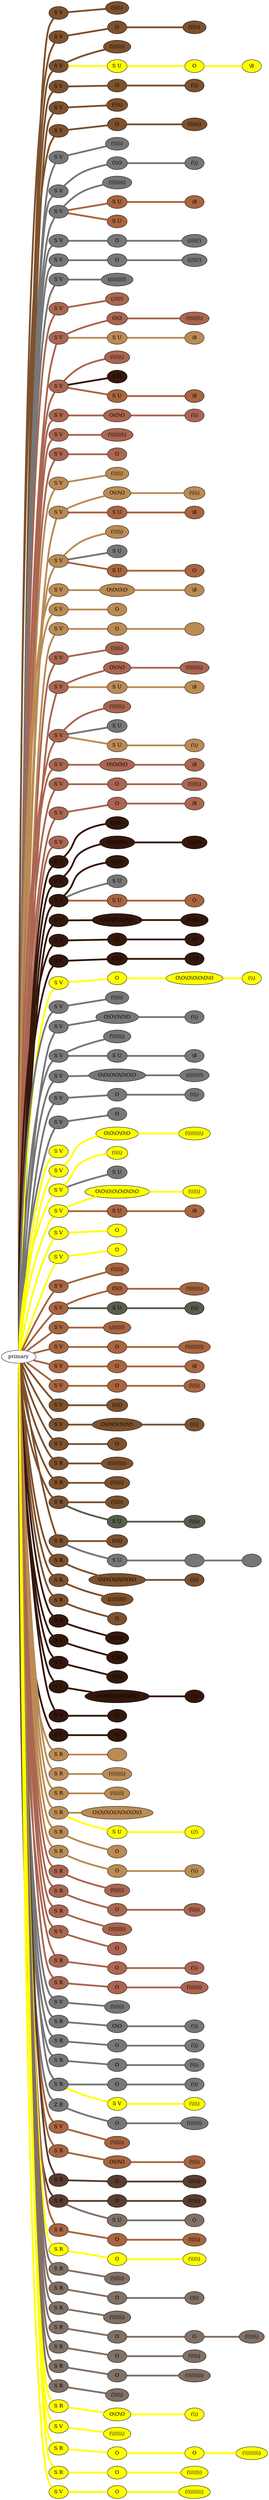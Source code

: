 graph {
 graph [rankdir=LR]
"primary" -- "1" [penwidth=5,color="#7D512D"]
"1" [label="S V", style=filled, fillcolor="#7D512D"]
"1" -- "1:0" [penwidth=5,color="#7D512D"]
"1:0" [label="(\\\\\\\\\\)", style=filled, fillcolor="#7D512D"]
"primary" -- "2" [penwidth=5,color="#7D512D"]
"2" [label="S V", style=filled, fillcolor="#7D512D"]
"2" -- "2:0" [penwidth=5,color="#7D512D"]
"2:0" [label="O", style=filled, fillcolor="#7D512D"]
"2:0" -- "2:1" [penwidth=5,color="#7D512D"]
"2:1" [label="(\\\\\\\\\\)", style=filled, fillcolor="#7D512D"]
"primary" -- "3" [penwidth=5,color="#7D512D"]
"3" [label="S V", style=filled, fillcolor="#7D512D"]
"3" -- "3:0" [penwidth=5,color="#7D512D"]
"3:0" [label="(\\\\\\\\\\\\\\)", style=filled, fillcolor="#7D512D"]
"3" -- "3s1" [penwidth=5,color=yellow]
"3s1" [label="S U", style=filled, fillcolor=yellow]
"3s1" -- "3s1:0" [penwidth=5,color=yellow]
"3s1:0" [label="O", style=filled, fillcolor=yellow]
"3s1:0" -- "3s1:1" [penwidth=5,color=yellow]
"3s1:1" [label="\\8", style=filled, fillcolor=yellow]
"primary" -- "4" [penwidth=5,color="#7D512D"]
"4" [label="S V", style=filled, fillcolor="#7D512D"]
"4" -- "4:0" [penwidth=5,color="#7D512D"]
"4:0" [label="O", style=filled, fillcolor="#7D512D"]
"4:0" -- "4:1" [penwidth=5,color="#7D512D"]
"4:1" [label="(\\\\)", style=filled, fillcolor="#7D512D"]
"primary" -- "5" [penwidth=5,color="#7D512D"]
"5" [label="S V", style=filled, fillcolor="#7D512D"]
"5" -- "5:0" [penwidth=5,color="#7D512D"]
"5:0" [label="(\\\\\\\\)", style=filled, fillcolor="#7D512D"]
"primary" -- "6" [penwidth=5,color="#7D512D"]
"6" [label="S V", style=filled, fillcolor="#7D512D"]
"6" -- "6:0" [penwidth=5,color="#7D512D"]
"6:0" [label="O", style=filled, fillcolor="#7D512D"]
"6:0" -- "6:1" [penwidth=5,color="#7D512D"]
"6:1" [label="(\\\\\\\\\\\\)", style=filled, fillcolor="#7D512D"]
"primary" -- "7" [penwidth=5,color="#777777"]
"7" [label="S V", style=filled, fillcolor="#777777"]
"7" -- "7:0" [penwidth=5,color="#777777"]
"7:0" [label="(\\\\\\\\\\)", style=filled, fillcolor="#777777"]
"primary" -- "8" [penwidth=5,color="#777777"]
"8" [label="S V", style=filled, fillcolor="#777777"]
"8" -- "8:0" [penwidth=5,color="#777777"]
"8:0" [label="O\\O", style=filled, fillcolor="#777777"]
"8:0" -- "8:1" [penwidth=5,color="#777777"]
"8:1" [label="(\\\\)", style=filled, fillcolor="#777777"]
"primary" -- "9" [penwidth=5,color="#777777"]
"9" [label="S V", style=filled, fillcolor="#777777"]
"9" -- "9:0" [penwidth=5,color="#777777"]
"9:0" [label="(\\\\\\\\\\\\\\\\)", style=filled, fillcolor="#777777"]
"9" -- "9s1" [penwidth=5,color="#A86540"]
"9s1" [label="S U", style=filled, fillcolor="#A86540"]
"9s1" -- "9s1:0" [penwidth=5,color="#A86540"]
"9s1:0" [label="\\8", style=filled, fillcolor="#A86540"]
"9" -- "9s2" [penwidth=5,color="#A86540"]
"9s2" [label="S U", style=filled, fillcolor="#A86540"]
"primary" -- "10" [penwidth=5,color="#777777"]
"10" [label="S V", style=filled, fillcolor="#777777"]
"10" -- "10:0" [penwidth=5,color="#777777"]
"10:0" [label="O", style=filled, fillcolor="#777777"]
"10:0" -- "10:1" [penwidth=5,color="#777777"]
"10:1" [label="(//////)", style=filled, fillcolor="#777777"]
"primary" -- "11" [penwidth=5,color="#777777"]
"11" [label="S V", style=filled, fillcolor="#777777"]
"11" -- "11:0" [penwidth=5,color="#777777"]
"11:0" [label="O", style=filled, fillcolor="#777777"]
"11:0" -- "11:1" [penwidth=5,color="#777777"]
"11:1" [label="(//////)", style=filled, fillcolor="#777777"]
"primary" -- "12" [penwidth=5,color="#777777"]
"12" [label="S V", style=filled, fillcolor="#777777"]
"12" -- "12:0" [penwidth=5,color="#777777"]
"12:0" [label="(/////////)", style=filled, fillcolor="#777777"]
"primary" -- "13" [penwidth=5,color="#AA6651"]
"13" [label="S V", style=filled, fillcolor="#AA6651"]
"13" -- "13:0" [penwidth=5,color="#AA6651"]
"13:0" [label="(/////)", style=filled, fillcolor="#AA6651"]
"primary" -- "14" [penwidth=5,color="#AA6651"]
"14" [label="S V", style=filled, fillcolor="#AA6651"]
"14" -- "14:0" [penwidth=5,color="#AA6651"]
"14:0" [label="O\\O", style=filled, fillcolor="#AA6651"]
"14:0" -- "14:1" [penwidth=5,color="#AA6651"]
"14:1" [label="(\\\\\\\\\\\\\\\\)", style=filled, fillcolor="#AA6651"]
"14" -- "14s1" [penwidth=5,color="#BB8B54"]
"14s1" [label="S U", style=filled, fillcolor="#BB8B54"]
"14s1" -- "14s1:0" [penwidth=5,color="#BB8B54"]
"14s1:0" [label="\\8", style=filled, fillcolor="#BB8B54"]
"primary" -- "15" [penwidth=5,color="#AA6651"]
"15" [label="S V", style=filled, fillcolor="#AA6651"]
"15" -- "15:0" [penwidth=5,color="#AA6651"]
"15:0" [label="(\\\\\\\\\\\\)", style=filled, fillcolor="#AA6651"]
"15" -- "15s1" [penwidth=5,color="#35170C"]
"15s1" [label="S U", style=filled, fillcolor="#35170C"]
"15" -- "15s2" [penwidth=5,color="#A86540"]
"15s2" [label="S U", style=filled, fillcolor="#A86540"]
"15s2" -- "15s2:0" [penwidth=5,color="#A86540"]
"15s2:0" [label="\\8", style=filled, fillcolor="#A86540"]
"primary" -- "16" [penwidth=5,color="#AA6651"]
"16" [label="S V", style=filled, fillcolor="#AA6651"]
"16" -- "16:0" [penwidth=5,color="#AA6651"]
"16:0" [label="O\\O\\O", style=filled, fillcolor="#AA6651"]
"16:0" -- "16:1" [penwidth=5,color="#AA6651"]
"16:1" [label="(\\\\)", style=filled, fillcolor="#AA6651"]
"primary" -- "17" [penwidth=5,color="#AA6651"]
"17" [label="S V", style=filled, fillcolor="#AA6651"]
"17" -- "17:0" [penwidth=5,color="#AA6651"]
"17:0" [label="(\\\\\\\\\\\\\\\\\\)", style=filled, fillcolor="#AA6651"]
"primary" -- "18" [penwidth=5,color="#AA6651"]
"18" [label="S V", style=filled, fillcolor="#AA6651"]
"18" -- "18:0" [penwidth=5,color="#AA6651"]
"18:0" [label="O", style=filled, fillcolor="#AA6651"]
"primary" -- "19" [penwidth=5,color="#BB8B54"]
"19" [label="S V", style=filled, fillcolor="#BB8B54"]
"19" -- "19:0" [penwidth=5,color="#BB8B54"]
"19:0" [label="(\\\\\\\\\\)", style=filled, fillcolor="#BB8B54"]
"primary" -- "20" [penwidth=5,color="#BB8B54"]
"20" [label="S V", style=filled, fillcolor="#BB8B54"]
"20" -- "20:0" [penwidth=5,color="#BB8B54"]
"20:0" [label="O\\O\\O", style=filled, fillcolor="#BB8B54"]
"20:0" -- "20:1" [penwidth=5,color="#BB8B54"]
"20:1" [label="(\\\\\\\\)", style=filled, fillcolor="#BB8B54"]
"20" -- "20s1" [penwidth=5,color="#A86540"]
"20s1" [label="S U", style=filled, fillcolor="#A86540"]
"20s1" -- "20s1:0" [penwidth=5,color="#A86540"]
"20s1:0" [label="\\8", style=filled, fillcolor="#A86540"]
"primary" -- "21" [penwidth=5,color="#BB8B54"]
"21" [label="S V", style=filled, fillcolor="#BB8B54"]
"21" -- "21:0" [penwidth=5,color="#BB8B54"]
"21:0" [label="(\\\\\\\\\\)", style=filled, fillcolor="#BB8B54"]
"21" -- "21s1" [penwidth=5,color="#777777"]
"21s1" [label="S U", style=filled, fillcolor="#777777"]
"21" -- "21s2" [penwidth=5,color="#A86540"]
"21s2" [label="S U", style=filled, fillcolor="#A86540"]
"21s2" -- "21s2:0" [penwidth=5,color="#A86540"]
"21s2:0" [label="O", style=filled, fillcolor="#A86540"]
"primary" -- "22" [penwidth=5,color="#BB8B54"]
"22" [label="S V", style=filled, fillcolor="#BB8B54"]
"22" -- "22:0" [penwidth=5,color="#BB8B54"]
"22:0" [label="O\\O\\O\\O", style=filled, fillcolor="#BB8B54"]
"22:0" -- "22:1" [penwidth=5,color="#BB8B54"]
"22:1" [label="\\8", style=filled, fillcolor="#BB8B54"]
"primary" -- "23" [penwidth=5,color="#BB8B54"]
"23" [label="S V", style=filled, fillcolor="#BB8B54"]
"23" -- "23:0" [penwidth=5,color="#BB8B54"]
"23:0" [label="O", style=filled, fillcolor="#BB8B54"]
"primary" -- "24" [penwidth=5,color="#BB8B54"]
"24" [label="S V", style=filled, fillcolor="#BB8B54"]
"24" -- "24:0" [penwidth=5,color="#BB8B54"]
"24:0" [label="O", style=filled, fillcolor="#BB8B54"]
"24:0" -- "24:1" [penwidth=5,color="#BB8B54"]
"24:1" [label="", style=filled, fillcolor="#BB8B54"]
"primary" -- "25" [penwidth=5,color="#AA6651"]
"25" [label="S V", style=filled, fillcolor="#AA6651"]
"25" -- "25:0" [penwidth=5,color="#AA6651"]
"25:0" [label="(\\\\\\\\\\)", style=filled, fillcolor="#AA6651"]
"primary" -- "26" [penwidth=5,color="#AA6651"]
"26" [label="S V", style=filled, fillcolor="#AA6651"]
"26" -- "26:0" [penwidth=5,color="#AA6651"]
"26:0" [label="O\\O\\O", style=filled, fillcolor="#AA6651"]
"26:0" -- "26:1" [penwidth=5,color="#AA6651"]
"26:1" [label="(\\\\\\\\\\\\\\\\)", style=filled, fillcolor="#AA6651"]
"26" -- "26s1" [penwidth=5,color="#BB8B54"]
"26s1" [label="S U", style=filled, fillcolor="#BB8B54"]
"26s1" -- "26s1:0" [penwidth=5,color="#BB8B54"]
"26s1:0" [label="\\8", style=filled, fillcolor="#BB8B54"]
"primary" -- "27" [penwidth=5,color="#AA6651"]
"27" [label="S V", style=filled, fillcolor="#AA6651"]
"27" -- "27:0" [penwidth=5,color="#AA6651"]
"27:0" [label="(\\\\\\\\\\\\\\)", style=filled, fillcolor="#AA6651"]
"27" -- "27s1" [penwidth=5,color="#777777"]
"27s1" [label="S U", style=filled, fillcolor="#777777"]
"27" -- "27s2" [penwidth=5,color="#BB8B54"]
"27s2" [label="S U", style=filled, fillcolor="#BB8B54"]
"27s2" -- "27s2:0" [penwidth=5,color="#BB8B54"]
"27s2:0" [label="(\\\\)", style=filled, fillcolor="#BB8B54"]
"primary" -- "28" [penwidth=5,color="#AA6651"]
"28" [label="S V", style=filled, fillcolor="#AA6651"]
"28" -- "28:0" [penwidth=5,color="#AA6651"]
"28:0" [label="O\\O\\O\\O", style=filled, fillcolor="#AA6651"]
"28:0" -- "28:1" [penwidth=5,color="#AA6651"]
"28:1" [label="\\8", style=filled, fillcolor="#AA6651"]
"primary" -- "29" [penwidth=5,color="#AA6651"]
"29" [label="S V", style=filled, fillcolor="#AA6651"]
"29" -- "29:0" [penwidth=5,color="#AA6651"]
"29:0" [label="O", style=filled, fillcolor="#AA6651"]
"29:0" -- "29:1" [penwidth=5,color="#AA6651"]
"29:1" [label="(\\\\\\\\\\\\)", style=filled, fillcolor="#AA6651"]
"primary" -- "30" [penwidth=5,color="#AA6651"]
"30" [label="S V", style=filled, fillcolor="#AA6651"]
"30" -- "30:0" [penwidth=5,color="#AA6651"]
"30:0" [label="O", style=filled, fillcolor="#AA6651"]
"30:0" -- "30:1" [penwidth=5,color="#AA6651"]
"30:1" [label="/8", style=filled, fillcolor="#AA6651"]
"primary" -- "31" [penwidth=5,color="#AA6651"]
"31" [label="S V", style=filled, fillcolor="#AA6651"]
"primary" -- "32" [penwidth=5,color="#35170C"]
"32" [label="S V", style=filled, fillcolor="#35170C"]
"32" -- "32:0" [penwidth=5,color="#35170C"]
"32:0" [label="(\\\\\\\\\\)", style=filled, fillcolor="#35170C"]
"primary" -- "33" [penwidth=5,color="#35170C"]
"33" [label="S V", style=filled, fillcolor="#35170C"]
"33" -- "33:0" [penwidth=5,color="#35170C"]
"33:0" [label="O\\O\\O\\O", style=filled, fillcolor="#35170C"]
"33:0" -- "33:1" [penwidth=5,color="#35170C"]
"33:1" [label="(//////)", style=filled, fillcolor="#35170C"]
"primary" -- "34" [penwidth=5,color="#35170C"]
"34" [label="S V", style=filled, fillcolor="#35170C"]
"34" -- "34:0" [penwidth=5,color="#35170C"]
"34:0" [label="(/////)", style=filled, fillcolor="#35170C"]
"34" -- "34s1" [penwidth=5,color="#777777"]
"34s1" [label="S U", style=filled, fillcolor="#777777"]
"34" -- "34s2" [penwidth=5,color="#A86540"]
"34s2" [label="S U", style=filled, fillcolor="#A86540"]
"34s2" -- "34s2:0" [penwidth=5,color="#A86540"]
"34s2:0" [label="O", style=filled, fillcolor="#A86540"]
"primary" -- "35" [penwidth=5,color="#35170C"]
"35" [label="S V", style=filled, fillcolor="#35170C"]
"35" -- "35:0" [penwidth=5,color="#35170C"]
"35:0" [label="O\\O\\O\\O\\O\\O", style=filled, fillcolor="#35170C"]
"35:0" -- "35:1" [penwidth=5,color="#35170C"]
"35:1" [label="(\\\\\\\\\\\\\\)", style=filled, fillcolor="#35170C"]
"primary" -- "36" [penwidth=5,color="#35170C"]
"36" [label="S V", style=filled, fillcolor="#35170C"]
"36" -- "36:0" [penwidth=5,color="#35170C"]
"36:0" [label="O", style=filled, fillcolor="#35170C"]
"36:0" -- "36:1" [penwidth=5,color="#35170C"]
"36:1" [label="/8", style=filled, fillcolor="#35170C"]
"primary" -- "37" [penwidth=5,color="#35170C"]
"37" [label="S V", style=filled, fillcolor="#35170C"]
"37" -- "37:0" [penwidth=5,color="#35170C"]
"37:0" [label="O\\O", style=filled, fillcolor="#35170C"]
"37:0" -- "37:1" [penwidth=5,color="#35170C"]
"37:1" [label="(\\\\\\)", style=filled, fillcolor="#35170C"]
"primary" -- "38" [penwidth=5,color=yellow]
"38" [label="S V", style=filled, fillcolor=yellow]
"38" -- "38:0" [penwidth=5,color=yellow]
"38:0" [label="O", style=filled, fillcolor=yellow]
"38:0" -- "38:1" [penwidth=5,color=yellow]
"38:1" [label="O\\O\\O\\O\\O\\O\\O", style=filled, fillcolor=yellow]
"38:1" -- "38:2" [penwidth=5,color=yellow]
"38:2" [label="(\\\\)", style=filled, fillcolor=yellow]
"primary" -- "39" [penwidth=5,color="#777777"]
"39" [label="S V", style=filled, fillcolor="#777777"]
"39" -- "39:0" [penwidth=5,color="#777777"]
"39:0" [label="(\\\\\\\\\\)", style=filled, fillcolor="#777777"]
"primary" -- "40" [penwidth=5,color="#777777"]
"40" [label="S V", style=filled, fillcolor="#777777"]
"40" -- "40:0" [penwidth=5,color="#777777"]
"40:0" [label="O\\O\\O\\O\\O", style=filled, fillcolor="#777777"]
"40:0" -- "40:1" [penwidth=5,color="#777777"]
"40:1" [label="(\\\\)", style=filled, fillcolor="#777777"]
"primary" -- "41" [penwidth=5,color="#777777"]
"41" [label="S V", style=filled, fillcolor="#777777"]
"41" -- "41:0" [penwidth=5,color="#777777"]
"41:0" [label="(\\\\\\\\\\\\\\)", style=filled, fillcolor="#777777"]
"41" -- "41s1" [penwidth=5,color="#777777"]
"41s1" [label="S U", style=filled, fillcolor="#777777"]
"41s1" -- "41s1:0" [penwidth=5,color="#777777"]
"41s1:0" [label="\\8", style=filled, fillcolor="#777777"]
"primary" -- "42" [penwidth=5,color="#777777"]
"42" [label="S V", style=filled, fillcolor="#777777"]
"42" -- "42:0" [penwidth=5,color="#777777"]
"42:0" [label="O\\O\\O\\O\\O\\O\\O", style=filled, fillcolor="#777777"]
"42:0" -- "42:1" [penwidth=5,color="#777777"]
"42:1" [label="(////////)", style=filled, fillcolor="#777777"]
"primary" -- "43" [penwidth=5,color="#777777"]
"43" [label="S V", style=filled, fillcolor="#777777"]
"43" -- "43:0" [penwidth=5,color="#777777"]
"43:0" [label="O", style=filled, fillcolor="#777777"]
"43:0" -- "43:1" [penwidth=5,color="#777777"]
"43:1" [label="(\\\\\\)", style=filled, fillcolor="#777777"]
"primary" -- "44" [penwidth=5,color="#777777"]
"44" [label="S V", style=filled, fillcolor="#777777"]
"44" -- "44:0" [penwidth=5,color="#777777"]
"44:0" [label="O", style=filled, fillcolor="#777777"]
"primary" -- "45" [penwidth=5,color=yellow]
"45" [label="S V", style=filled, fillcolor=yellow]
"primary" -- "46" [penwidth=5,color=yellow]
"46" [label="S V", style=filled, fillcolor=yellow]
"46" -- "46:0" [penwidth=5,color=yellow]
"46:0" [label="O\\O\\O\\O\\O", style=filled, fillcolor=yellow]
"46:0" -- "46:1" [penwidth=5,color=yellow]
"46:1" [label="(\\\\\\\\\\\\\\\\\\)", style=filled, fillcolor=yellow]
"primary" -- "47" [penwidth=5,color=yellow]
"47" [label="S V", style=filled, fillcolor=yellow]
"47" -- "47:0" [penwidth=5,color=yellow]
"47:0" [label="(\\\\\\\\)", style=filled, fillcolor=yellow]
"47" -- "47s1" [penwidth=5,color="#777777"]
"47s1" [label="S U", style=filled, fillcolor="#777777"]
"primary" -- "48" [penwidth=5,color=yellow]
"48" [label="S V", style=filled, fillcolor=yellow]
"48" -- "48:0" [penwidth=5,color=yellow]
"48:0" [label="O\\O\\O\\O\\O\\O\\O\\O", style=filled, fillcolor=yellow]
"48:0" -- "48:1" [penwidth=5,color=yellow]
"48:1" [label="(\\\\\\\\\\)", style=filled, fillcolor=yellow]
"48" -- "48s1" [penwidth=5,color="#A86540"]
"48s1" [label="S U", style=filled, fillcolor="#A86540"]
"48s1" -- "48s1:0" [penwidth=5,color="#A86540"]
"48s1:0" [label="/8", style=filled, fillcolor="#A86540"]
"primary" -- "49" [penwidth=5,color=yellow]
"49" [label="S V", style=filled, fillcolor=yellow]
"49" -- "49:0" [penwidth=5,color=yellow]
"49:0" [label="O", style=filled, fillcolor=yellow]
"primary" -- "50" [penwidth=5,color=yellow]
"50" [label="S V", style=filled, fillcolor=yellow]
"50" -- "50:0" [penwidth=5,color=yellow]
"50:0" [label="O", style=filled, fillcolor=yellow]
"primary" -- "51" [penwidth=5,color="#A86540"]
"51" [label="S V", style=filled, fillcolor="#A86540"]
"51" -- "51:0" [penwidth=5,color="#A86540"]
"51:0" [label="(\\\\\\\\\\)", style=filled, fillcolor="#A86540"]
"primary" -- "52" [penwidth=5,color="#A86540"]
"52" [label="S V", style=filled, fillcolor="#A86540"]
"52" -- "52:0" [penwidth=5,color="#A86540"]
"52:0" [label="O\\O", style=filled, fillcolor="#A86540"]
"52:0" -- "52:1" [penwidth=5,color="#A86540"]
"52:1" [label="(\\\\\\\\\\\\\\\\)", style=filled, fillcolor="#A86540"]
"52" -- "52s1" [penwidth=5,color="#575E4E"]
"52s1" [label="S U", style=filled, fillcolor="#575E4E"]
"52s1" -- "52s1:0" [penwidth=5,color="#575E4E"]
"52s1:0" [label="(\\\\)", style=filled, fillcolor="#575E4E"]
"primary" -- "53" [penwidth=5,color="#A86540"]
"53" [label="S V", style=filled, fillcolor="#A86540"]
"53" -- "53:0" [penwidth=5,color="#A86540"]
"53:0" [label="(///////)", style=filled, fillcolor="#A86540"]
"primary" -- "54" [penwidth=5,color="#A86540"]
"54" [label="S V", style=filled, fillcolor="#A86540"]
"54" -- "54:0" [penwidth=5,color="#A86540"]
"54:0" [label="O", style=filled, fillcolor="#A86540"]
"54:0" -- "54:1" [penwidth=5,color="#A86540"]
"54:1" [label="(\\\\\\\\\\\\\\\\\\)", style=filled, fillcolor="#A86540"]
"primary" -- "55" [penwidth=5,color="#A86540"]
"55" [label="S V", style=filled, fillcolor="#A86540"]
"55" -- "55:0" [penwidth=5,color="#A86540"]
"55:0" [label="O", style=filled, fillcolor="#A86540"]
"55:0" -- "55:1" [penwidth=5,color="#A86540"]
"55:1" [label="\\8", style=filled, fillcolor="#A86540"]
"primary" -- "56" [penwidth=5,color="#A86540"]
"56" [label="S V", style=filled, fillcolor="#A86540"]
"56" -- "56:0" [penwidth=5,color="#A86540"]
"56:0" [label="O", style=filled, fillcolor="#A86540"]
"56:0" -- "56:1" [penwidth=5,color="#A86540"]
"56:1" [label="(\\\\\\\\)", style=filled, fillcolor="#A86540"]
"primary" -- "57" [penwidth=5,color="#7D512D"]
"57" [label="S V", style=filled, fillcolor="#7D512D"]
"57" -- "57:0" [penwidth=5,color="#7D512D"]
"57:0" [label="(\\\\\\\\)", style=filled, fillcolor="#7D512D"]
"primary" -- "58" [penwidth=5,color="#7D512D"]
"58" [label="S V", style=filled, fillcolor="#7D512D"]
"58" -- "58:0" [penwidth=5,color="#7D512D"]
"58:0" [label="O\\O\\O\\O\\O\\O", style=filled, fillcolor="#7D512D"]
"58:0" -- "58:1" [penwidth=5,color="#7D512D"]
"58:1" [label="(\\\\\\)", style=filled, fillcolor="#7D512D"]
"primary" -- "59" [penwidth=5,color="#7D512D"]
"59" [label="S V", style=filled, fillcolor="#7D512D"]
"59" -- "59:0" [penwidth=5,color="#7D512D"]
"59:0" [label="O", style=filled, fillcolor="#7D512D"]
"primary" -- "60" [penwidth=5,color="#7D512D"]
"60" [label="S R", style=filled, fillcolor="#7D512D"]
"60" -- "60:0" [penwidth=5,color="#7D512D"]
"60:0" [label="(\\\\\\\\\\\\\\\\\\)", style=filled, fillcolor="#7D512D"]
"primary" -- "61" [penwidth=5,color="#7D512D"]
"61" [label="S R", style=filled, fillcolor="#7D512D"]
"61" -- "61:0" [penwidth=5,color="#7D512D"]
"61:0" [label="(\\\\\\\\\\\\)", style=filled, fillcolor="#7D512D"]
"primary" -- "62" [penwidth=5,color="#7D512D"]
"62" [label="S R", style=filled, fillcolor="#7D512D"]
"62" -- "62:0" [penwidth=5,color="#7D512D"]
"62:0" [label="(\\\\\\\\\\)", style=filled, fillcolor="#7D512D"]
"62" -- "62s1" [penwidth=5,color="#575E4E"]
"62s1" [label="S U", style=filled, fillcolor="#575E4E"]
"62s1" -- "62s1:0" [penwidth=5,color="#575E4E"]
"62s1:0" [label="(\\\\\\\\)", style=filled, fillcolor="#575E4E"]
"primary" -- "63" [penwidth=5,color="#7D512D"]
"63" [label="S R", style=filled, fillcolor="#7D512D"]
"63" -- "63:0" [penwidth=5,color="#7D512D"]
"63:0" [label="(\\\\\\\\)", style=filled, fillcolor="#7D512D"]
"63" -- "63s1" [penwidth=5,color="#777777"]
"63s1" [label="S U", style=filled, fillcolor="#777777"]
"63s1" -- "63s1:0" [penwidth=5,color="#777777"]
"63s1:0" [label="", style=filled, fillcolor="#777777"]
"63s1:0" -- "63s1:1" [penwidth=5,color="#777777"]
"63s1:1" [label="", style=filled, fillcolor="#777777"]
"primary" -- "64" [penwidth=5,color="#7D512D"]
"64" [label="S R", style=filled, fillcolor="#7D512D"]
"64" -- "64:0" [penwidth=5,color="#7D512D"]
"64:0" [label="O\\O\\O\\O\\O\\O\\O", style=filled, fillcolor="#7D512D"]
"64:0" -- "64:1" [penwidth=5,color="#7D512D"]
"64:1" [label="(\\\\\\)", style=filled, fillcolor="#7D512D"]
"primary" -- "65" [penwidth=5,color="#7D512D"]
"65" [label="S R", style=filled, fillcolor="#7D512D"]
"65" -- "65:0" [penwidth=5,color="#7D512D"]
"65:0" [label="(/////////)", style=filled, fillcolor="#7D512D"]
"primary" -- "66" [penwidth=5,color="#7D512D"]
"66" [label="S R", style=filled, fillcolor="#7D512D"]
"66" -- "66:0" [penwidth=5,color="#7D512D"]
"66:0" [label="O", style=filled, fillcolor="#7D512D"]
"primary" -- "67" [penwidth=5,color="#35170C"]
"67" [label="S R", style=filled, fillcolor="#35170C"]
"67" -- "67:0" [penwidth=5,color="#35170C"]
"67:0" [label="(\\\\\\\\\\)", style=filled, fillcolor="#35170C"]
"primary" -- "68" [penwidth=5,color="#35170C"]
"68" [label="S V", style=filled, fillcolor="#35170C"]
"68" -- "68:0" [penwidth=5,color="#35170C"]
"68:0" [label="(\\\\\\\\)", style=filled, fillcolor="#35170C"]
"primary" -- "69" [penwidth=5,color="#35170C"]
"69" [label="S V", style=filled, fillcolor="#35170C"]
"69" -- "69:0" [penwidth=5,color="#35170C"]
"69:0" [label="(\\\\\\\\)", style=filled, fillcolor="#35170C"]
"primary" -- "70" [penwidth=5,color="#35170C"]
"70" [label="S V", style=filled, fillcolor="#35170C"]
"70" -- "70:0" [penwidth=5,color="#35170C"]
"70:0" [label="O\\O\\O\\O\\O\\O\\O\\O", style=filled, fillcolor="#35170C"]
"70:0" -- "70:1" [penwidth=5,color="#35170C"]
"70:1" [label="(\\\\)", style=filled, fillcolor="#35170C"]
"primary" -- "71" [penwidth=5,color="#35170C"]
"71" [label="S V", style=filled, fillcolor="#35170C"]
"71" -- "71:0" [penwidth=5,color="#35170C"]
"71:0" [label="O", style=filled, fillcolor="#35170C"]
"primary" -- "72" [penwidth=5,color="#35170C"]
"72" [label="S V", style=filled, fillcolor="#35170C"]
"72" -- "72:0" [penwidth=5,color="#35170C"]
"72:0" [label="O", style=filled, fillcolor="#35170C"]
"primary" -- "73" [penwidth=5,color="#BB8B54"]
"73" [label="S R", style=filled, fillcolor="#BB8B54"]
"73" -- "73:0" [penwidth=5,color="#BB8B54"]
"73:0" [label="", style=filled, fillcolor="#BB8B54"]
"primary" -- "74" [penwidth=5,color="#BB8B54"]
"74" [label="S R", style=filled, fillcolor="#BB8B54"]
"74" -- "74:0" [penwidth=5,color="#BB8B54"]
"74:0" [label="(\\\\\\\\\\\\\\\\)", style=filled, fillcolor="#BB8B54"]
"primary" -- "75" [penwidth=5,color="#BB8B54"]
"75" [label="S R", style=filled, fillcolor="#BB8B54"]
"75" -- "75:0" [penwidth=5,color="#BB8B54"]
"75:0" [label="(\\\\\\\\\\\\)", style=filled, fillcolor="#BB8B54"]
"primary" -- "76" [penwidth=5,color="#BB8B54"]
"76" [label="S R", style=filled, fillcolor="#BB8B54"]
"76" -- "76:0" [penwidth=5,color="#BB8B54"]
"76:0" [label="O\\O\\O\\O\\O\\O\\O\\O\\O", style=filled, fillcolor="#BB8B54"]
"76" -- "76s1" [penwidth=5,color=yellow]
"76s1" [label="S U", style=filled, fillcolor=yellow]
"76s1" -- "76s1:0" [penwidth=5,color=yellow]
"76s1:0" [label="(//)", style=filled, fillcolor=yellow]
"primary" -- "77" [penwidth=5,color="#BB8B54"]
"77" [label="S R", style=filled, fillcolor="#BB8B54"]
"77" -- "77:0" [penwidth=5,color="#BB8B54"]
"77:0" [label="O", style=filled, fillcolor="#BB8B54"]
"primary" -- "78" [penwidth=5,color="#BB8B54"]
"78" [label="S R", style=filled, fillcolor="#BB8B54"]
"78" -- "78:0" [penwidth=5,color="#BB8B54"]
"78:0" [label="O", style=filled, fillcolor="#BB8B54"]
"78:0" -- "78:1" [penwidth=5,color="#BB8B54"]
"78:1" [label="(\\\\)", style=filled, fillcolor="#BB8B54"]
"primary" -- "79" [penwidth=5,color="#AA6651"]
"79" [label="S R", style=filled, fillcolor="#AA6651"]
"79" -- "79:0" [penwidth=5,color="#AA6651"]
"79:0" [label="(\\\\\\\\\\\\)", style=filled, fillcolor="#AA6651"]
"primary" -- "80" [penwidth=5,color="#AA6651"]
"80" [label="S R", style=filled, fillcolor="#AA6651"]
"80" -- "80:0" [penwidth=5,color="#AA6651"]
"80:0" [label="O", style=filled, fillcolor="#AA6651"]
"80:0" -- "80:1" [penwidth=5,color="#AA6651"]
"80:1" [label="(\\\\\\\\)", style=filled, fillcolor="#AA6651"]
"primary" -- "81" [penwidth=5,color="#AA6651"]
"81" [label="S R", style=filled, fillcolor="#AA6651"]
"81" -- "81:0" [penwidth=5,color="#AA6651"]
"81:0" [label="(\\\\\\\\\\\\\\\\)", style=filled, fillcolor="#AA6651"]
"primary" -- "82" [penwidth=5,color="#AA6651"]
"82" [label="S V", style=filled, fillcolor="#AA6651"]
"82" -- "82:0" [penwidth=5,color="#AA6651"]
"82:0" [label="O", style=filled, fillcolor="#AA6651"]
"primary" -- "83" [penwidth=5,color="#AA6651"]
"83" [label="S R", style=filled, fillcolor="#AA6651"]
"83" -- "83:0" [penwidth=5,color="#AA6651"]
"83:0" [label="O", style=filled, fillcolor="#AA6651"]
"83:0" -- "83:1" [penwidth=5,color="#AA6651"]
"83:1" [label="(\\\\)", style=filled, fillcolor="#AA6651"]
"primary" -- "84" [penwidth=5,color="#AA6651"]
"84" [label="S R", style=filled, fillcolor="#AA6651"]
"84" -- "84:0" [penwidth=5,color="#AA6651"]
"84:0" [label="O", style=filled, fillcolor="#AA6651"]
"84:0" -- "84:1" [penwidth=5,color="#AA6651"]
"84:1" [label="(\\\\\\\\\\\\\\)", style=filled, fillcolor="#AA6651"]
"primary" -- "85" [penwidth=5,color="#777777"]
"85" [label="S V", style=filled, fillcolor="#777777"]
"85" -- "85:0" [penwidth=5,color="#777777"]
"85:0" [label="(\\\\\\\\\\\\)", style=filled, fillcolor="#777777"]
"primary" -- "86" [penwidth=5,color="#777777"]
"86" [label="S R", style=filled, fillcolor="#777777"]
"86" -- "86:0" [penwidth=5,color="#777777"]
"86:0" [label="O\\O", style=filled, fillcolor="#777777"]
"86:0" -- "86:1" [penwidth=5,color="#777777"]
"86:1" [label="(\\\\)", style=filled, fillcolor="#777777"]
"primary" -- "87" [penwidth=5,color="#777777"]
"87" [label="S R", style=filled, fillcolor="#777777"]
"87" -- "87:0" [penwidth=5,color="#777777"]
"87:0" [label="O", style=filled, fillcolor="#777777"]
"87:0" -- "87:1" [penwidth=5,color="#777777"]
"87:1" [label="(\\\\)", style=filled, fillcolor="#777777"]
"primary" -- "88" [penwidth=5,color="#777777"]
"88" [label="S R", style=filled, fillcolor="#777777"]
"88" -- "88:0" [penwidth=5,color="#777777"]
"88:0" [label="O", style=filled, fillcolor="#777777"]
"88:0" -- "88:1" [penwidth=5,color="#777777"]
"88:1" [label="(\\\\\\)", style=filled, fillcolor="#777777"]
"primary" -- "89" [penwidth=5,color="#777777"]
"89" [label="S R", style=filled, fillcolor="#777777"]
"89" -- "89:0" [penwidth=5,color="#777777"]
"89:0" [label="O", style=filled, fillcolor="#777777"]
"89:0" -- "89:1" [penwidth=5,color="#777777"]
"89:1" [label="(\\\\)", style=filled, fillcolor="#777777"]
"89" -- "89s1" [penwidth=5,color=yellow]
"89s1" [label="S V", style=filled, fillcolor=yellow]
"89s1" -- "89s1:0" [penwidth=5,color=yellow]
"89s1:0" [label="(\\\\\\\\)", style=filled, fillcolor=yellow]
"primary" -- "90" [penwidth=5,color="#777777"]
"90" [label="Z R", style=filled, fillcolor="#777777"]
"90" -- "90:0" [penwidth=5,color="#777777"]
"90:0" [label="O", style=filled, fillcolor="#777777"]
"90:0" -- "90:1" [penwidth=5,color="#777777"]
"90:1" [label="(\\\\\\\\\\\\\\)", style=filled, fillcolor="#777777"]
"primary" -- "91" [penwidth=5,color="#A86540"]
"91" [label="S V", style=filled, fillcolor="#A86540"]
"91" -- "91:0" [penwidth=5,color="#A86540"]
"91:0" [label="(\\\\\\\\\\\\)", style=filled, fillcolor="#A86540"]
"primary" -- "92" [penwidth=5,color="#A86540"]
"92" [label="S R", style=filled, fillcolor="#A86540"]
"92" -- "92:0" [penwidth=5,color="#A86540"]
"92:0" [label="O\\O\\O", style=filled, fillcolor="#A86540"]
"92:0" -- "92:1" [penwidth=5,color="#A86540"]
"92:1" [label="(\\\\\\\\)", style=filled, fillcolor="#A86540"]
"primary" -- "93" [penwidth=5,color="#5A3D30"]
"93" [label="S R", style=filled, fillcolor="#5A3D30"]
"93" -- "93:0" [penwidth=5,color="#5A3D30"]
"93:0" [label="O", style=filled, fillcolor="#5A3D30"]
"93:0" -- "93:1" [penwidth=5,color="#5A3D30"]
"93:1" [label="(\\\\\\\\\\)", style=filled, fillcolor="#5A3D30"]
"primary" -- "94" [penwidth=5,color="#5A3D30"]
"94" [label="S R", style=filled, fillcolor="#5A3D30"]
"94" -- "94:0" [penwidth=5,color="#5A3D30"]
"94:0" [label="O", style=filled, fillcolor="#5A3D30"]
"94:0" -- "94:1" [penwidth=5,color="#5A3D30"]
"94:1" [label="(\\\\\\\\\\)", style=filled, fillcolor="#5A3D30"]
"94" -- "94s1" [penwidth=5,color="#817066"]
"94s1" [label="S U", style=filled, fillcolor="#817066"]
"94s1" -- "94s1:0" [penwidth=5,color="#817066"]
"94s1:0" [label="O", style=filled, fillcolor="#817066"]
"primary" -- "95" [penwidth=5,color="#A86540"]
"95" [label="S R", style=filled, fillcolor="#A86540"]
"95" -- "95:0" [penwidth=5,color="#A86540"]
"95:0" [label="O", style=filled, fillcolor="#A86540"]
"95:0" -- "95:1" [penwidth=5,color="#A86540"]
"95:1" [label="(\\\\\\\\\\)", style=filled, fillcolor="#A86540"]
"primary" -- "96" [penwidth=5,color=yellow]
"96" [label="S R", style=filled, fillcolor=yellow]
"96" -- "96:0" [penwidth=5,color=yellow]
"96:0" [label="O", style=filled, fillcolor=yellow]
"96:0" -- "96:1" [penwidth=5,color=yellow]
"96:1" [label="(\\\\\\\\\\)", style=filled, fillcolor=yellow]
"primary" -- "97" [penwidth=5,color="#817066"]
"97" [label="S R", style=filled, fillcolor="#817066"]
"97" -- "97:0" [penwidth=5,color="#817066"]
"97:0" [label="(\\\\\\\\\\\\)", style=filled, fillcolor="#817066"]
"primary" -- "98" [penwidth=5,color="#817066"]
"98" [label="S R", style=filled, fillcolor="#817066"]
"98" -- "98:0" [penwidth=5,color="#817066"]
"98:0" [label="O", style=filled, fillcolor="#817066"]
"98:0" -- "98:1" [penwidth=5,color="#817066"]
"98:1" [label="(\\\\\\)", style=filled, fillcolor="#817066"]
"primary" -- "99" [penwidth=5,color="#817066"]
"99" [label="S R", style=filled, fillcolor="#817066"]
"99" -- "99:0" [penwidth=5,color="#817066"]
"99:0" [label="(\\\\\\\\\\\\\\)", style=filled, fillcolor="#817066"]
"primary" -- "100" [penwidth=5,color="#817066"]
"100" [label="S R", style=filled, fillcolor="#817066"]
"100" -- "100:0" [penwidth=5,color="#817066"]
"100:0" [label="O", style=filled, fillcolor="#817066"]
"100:0" -- "100:1" [penwidth=5,color="#817066"]
"100:1" [label="O", style=filled, fillcolor="#817066"]
"100:1" -- "100:2" [penwidth=5,color="#817066"]
"100:2" [label="(\\\\\\\\\\\\)", style=filled, fillcolor="#817066"]
"primary" -- "101" [penwidth=5,color="#817066"]
"101" [label="S R", style=filled, fillcolor="#817066"]
"101" -- "101:0" [penwidth=5,color="#817066"]
"101:0" [label="O", style=filled, fillcolor="#817066"]
"101:0" -- "101:1" [penwidth=5,color="#817066"]
"101:1" [label="(\\\\\\\\\\)", style=filled, fillcolor="#817066"]
"primary" -- "102" [penwidth=5,color="#817066"]
"102" [label="S R", style=filled, fillcolor="#817066"]
"102" -- "102:0" [penwidth=5,color="#817066"]
"102:0" [label="O", style=filled, fillcolor="#817066"]
"102:0" -- "102:1" [penwidth=5,color="#817066"]
"102:1" [label="(\\\\\\\\\\\\\\\\\\)", style=filled, fillcolor="#817066"]
"primary" -- "103" [penwidth=5,color="#817066"]
"103" [label="S R", style=filled, fillcolor="#817066"]
"103" -- "103:0" [penwidth=5,color="#817066"]
"103:0" [label="(\\\\\\\\\\)", style=filled, fillcolor="#817066"]
"primary" -- "104" [penwidth=5,color=yellow]
"104" [label="S R", style=filled, fillcolor=yellow]
"104" -- "104:0" [penwidth=5,color=yellow]
"104:0" [label="O\\O\\O", style=filled, fillcolor=yellow]
"104:0" -- "104:1" [penwidth=5,color=yellow]
"104:1" [label="(\\\\)", style=filled, fillcolor=yellow]
"primary" -- "105" [penwidth=5,color=yellow]
"105" [label="S V", style=filled, fillcolor=yellow]
"105" -- "105:0" [penwidth=5,color=yellow]
"105:0" [label="(\\\\\\\\\\\\\\)", style=filled, fillcolor=yellow]
"primary" -- "106" [penwidth=5,color=yellow]
"106" [label="S R", style=filled, fillcolor=yellow]
"106" -- "106:0" [penwidth=5,color=yellow]
"106:0" [label="O", style=filled, fillcolor=yellow]
"106:0" -- "106:1" [penwidth=5,color=yellow]
"106:1" [label="O", style=filled, fillcolor=yellow]
"106:1" -- "106:2" [penwidth=5,color=yellow]
"106:2" [label="(\\\\\\\\\\\\\\\\\\)", style=filled, fillcolor=yellow]
"primary" -- "107" [penwidth=5,color=yellow]
"107" [label="S R", style=filled, fillcolor=yellow]
"107" -- "107:0" [penwidth=5,color=yellow]
"107:0" [label="O", style=filled, fillcolor=yellow]
"107:0" -- "107:1" [penwidth=5,color=yellow]
"107:1" [label="(\\\\\\\\\\\\\\)", style=filled, fillcolor=yellow]
"primary" -- "108" [penwidth=5,color=yellow]
"108" [label="S V", style=filled, fillcolor=yellow]
"108" -- "108:0" [penwidth=5,color=yellow]
"108:0" [label="O", style=filled, fillcolor=yellow]
"108:0" -- "108:1" [penwidth=5,color=yellow]
"108:1" [label="(\\\\\\\\\\\\\\\\\\)", style=filled, fillcolor=yellow]
}
